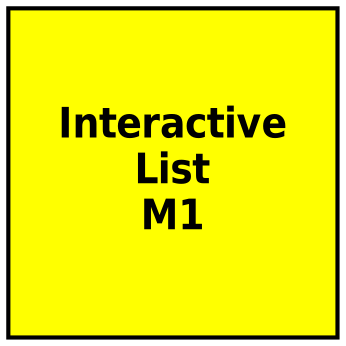 digraph dependencies {
layers="one:two:three";
outputorder="edgesfirst";
nodesep=0.75;
Interactive_List_M1 [layer="two"] [style="filled"] [height="2.2"] [shape="box"] [fontsize="20"] [fillcolor="yellow"] [fontname="Helvetica-Narrow-Bold"] [fixedsize="true"] [label="Interactive\nList\nM1"] [width="2.2"] [penwidth="2"];
}